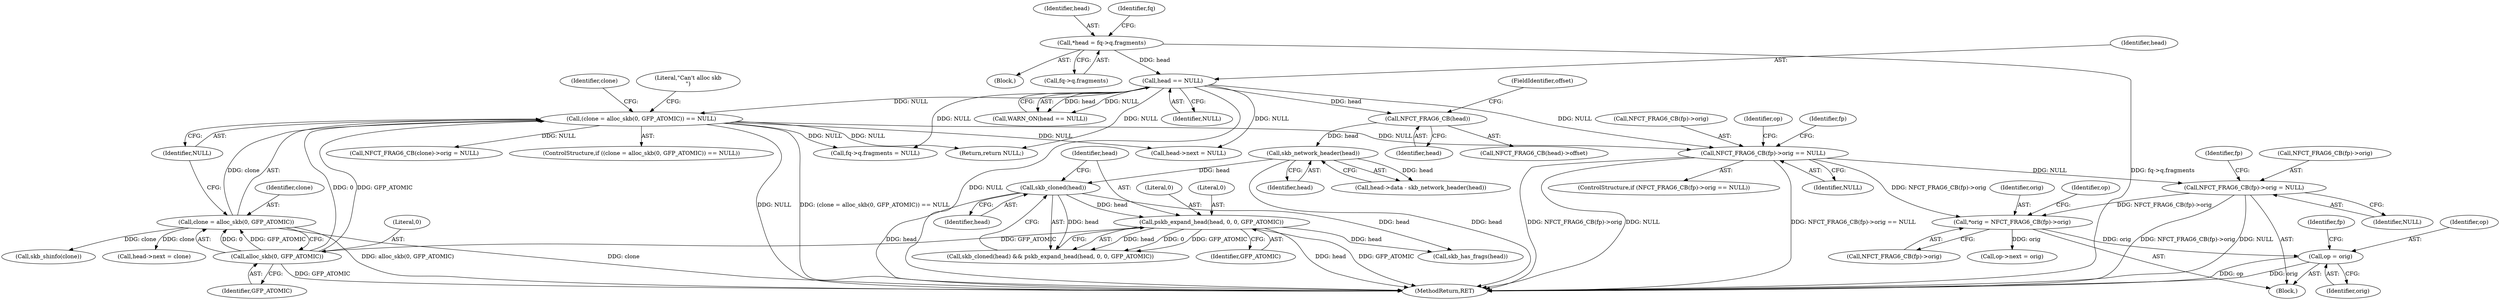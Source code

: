 digraph "0_linux_9e2dcf72023d1447f09c47d77c99b0c49659e5ce_0@pointer" {
"1000533" [label="(Call,op = orig)"];
"1000522" [label="(Call,*orig = NFCT_FRAG6_CB(fp)->orig)"];
"1000496" [label="(Call,NFCT_FRAG6_CB(fp)->orig == NULL)"];
"1000125" [label="(Call,head == NULL)"];
"1000114" [label="(Call,*head = fq->q.fragments)"];
"1000187" [label="(Call,(clone = alloc_skb(0, GFP_ATOMIC)) == NULL)"];
"1000188" [label="(Call,clone = alloc_skb(0, GFP_ATOMIC))"];
"1000190" [label="(Call,alloc_skb(0, GFP_ATOMIC))"];
"1000167" [label="(Call,pskb_expand_head(head, 0, 0, GFP_ATOMIC))"];
"1000165" [label="(Call,skb_cloned(head))"];
"1000142" [label="(Call,skb_network_header(head))"];
"1000131" [label="(Call,NFCT_FRAG6_CB(head))"];
"1000536" [label="(Call,NFCT_FRAG6_CB(fp)->orig = NULL)"];
"1000193" [label="(Identifier,NULL)"];
"1000138" [label="(Call,head->data - skb_network_header(head))"];
"1000110" [label="(Block,)"];
"1000126" [label="(Identifier,head)"];
"1000520" [label="(Block,)"];
"1000496" [label="(Call,NFCT_FRAG6_CB(fp)->orig == NULL)"];
"1000187" [label="(Call,(clone = alloc_skb(0, GFP_ATOMIC)) == NULL)"];
"1000124" [label="(Call,WARN_ON(head == NULL))"];
"1000541" [label="(Identifier,NULL)"];
"1000282" [label="(Call,NFCT_FRAG6_CB(clone)->orig = NULL)"];
"1000438" [label="(Call,head->next = NULL)"];
"1000495" [label="(ControlStructure,if (NFCT_FRAG6_CB(fp)->orig == NULL))"];
"1000508" [label="(Identifier,op)"];
"1000522" [label="(Call,*orig = NFCT_FRAG6_CB(fp)->orig)"];
"1000552" [label="(Return,return NULL;)"];
"1000535" [label="(Identifier,orig)"];
"1000114" [label="(Call,*head = fq->q.fragments)"];
"1000516" [label="(Identifier,fp)"];
"1000132" [label="(Identifier,head)"];
"1000177" [label="(Call,skb_has_frags(head))"];
"1000536" [label="(Call,NFCT_FRAG6_CB(fp)->orig = NULL)"];
"1000130" [label="(Call,NFCT_FRAG6_CB(head)->offset)"];
"1000115" [label="(Identifier,head)"];
"1000164" [label="(Call,skb_cloned(head) && pskb_expand_head(head, 0, 0, GFP_ATOMIC))"];
"1000168" [label="(Identifier,head)"];
"1000196" [label="(Literal,\"Can't alloc skb\n\")"];
"1000171" [label="(Identifier,GFP_ATOMIC)"];
"1000554" [label="(MethodReturn,RET)"];
"1000116" [label="(Call,fq->q.fragments)"];
"1000169" [label="(Literal,0)"];
"1000539" [label="(Identifier,fp)"];
"1000131" [label="(Call,NFCT_FRAG6_CB(head))"];
"1000503" [label="(Identifier,fp)"];
"1000528" [label="(Call,op->next = orig)"];
"1000482" [label="(Call,fq->q.fragments = NULL)"];
"1000205" [label="(Call,head->next = clone)"];
"1000524" [label="(Call,NFCT_FRAG6_CB(fp)->orig)"];
"1000200" [label="(Identifier,clone)"];
"1000212" [label="(Call,skb_shinfo(clone))"];
"1000533" [label="(Call,op = orig)"];
"1000188" [label="(Call,clone = alloc_skb(0, GFP_ATOMIC))"];
"1000133" [label="(FieldIdentifier,offset)"];
"1000501" [label="(Identifier,NULL)"];
"1000497" [label="(Call,NFCT_FRAG6_CB(fp)->orig)"];
"1000142" [label="(Call,skb_network_header(head))"];
"1000537" [label="(Call,NFCT_FRAG6_CB(fp)->orig)"];
"1000127" [label="(Identifier,NULL)"];
"1000123" [label="(Identifier,fq)"];
"1000166" [label="(Identifier,head)"];
"1000167" [label="(Call,pskb_expand_head(head, 0, 0, GFP_ATOMIC))"];
"1000534" [label="(Identifier,op)"];
"1000530" [label="(Identifier,op)"];
"1000523" [label="(Identifier,orig)"];
"1000165" [label="(Call,skb_cloned(head))"];
"1000189" [label="(Identifier,clone)"];
"1000125" [label="(Call,head == NULL)"];
"1000191" [label="(Literal,0)"];
"1000143" [label="(Identifier,head)"];
"1000186" [label="(ControlStructure,if ((clone = alloc_skb(0, GFP_ATOMIC)) == NULL))"];
"1000170" [label="(Literal,0)"];
"1000190" [label="(Call,alloc_skb(0, GFP_ATOMIC))"];
"1000192" [label="(Identifier,GFP_ATOMIC)"];
"1000533" -> "1000520"  [label="AST: "];
"1000533" -> "1000535"  [label="CFG: "];
"1000534" -> "1000533"  [label="AST: "];
"1000535" -> "1000533"  [label="AST: "];
"1000539" -> "1000533"  [label="CFG: "];
"1000533" -> "1000554"  [label="DDG: op"];
"1000533" -> "1000554"  [label="DDG: orig"];
"1000522" -> "1000533"  [label="DDG: orig"];
"1000522" -> "1000520"  [label="AST: "];
"1000522" -> "1000524"  [label="CFG: "];
"1000523" -> "1000522"  [label="AST: "];
"1000524" -> "1000522"  [label="AST: "];
"1000530" -> "1000522"  [label="CFG: "];
"1000496" -> "1000522"  [label="DDG: NFCT_FRAG6_CB(fp)->orig"];
"1000536" -> "1000522"  [label="DDG: NFCT_FRAG6_CB(fp)->orig"];
"1000522" -> "1000528"  [label="DDG: orig"];
"1000496" -> "1000495"  [label="AST: "];
"1000496" -> "1000501"  [label="CFG: "];
"1000497" -> "1000496"  [label="AST: "];
"1000501" -> "1000496"  [label="AST: "];
"1000503" -> "1000496"  [label="CFG: "];
"1000508" -> "1000496"  [label="CFG: "];
"1000496" -> "1000554"  [label="DDG: NFCT_FRAG6_CB(fp)->orig == NULL"];
"1000496" -> "1000554"  [label="DDG: NFCT_FRAG6_CB(fp)->orig"];
"1000496" -> "1000554"  [label="DDG: NULL"];
"1000125" -> "1000496"  [label="DDG: NULL"];
"1000187" -> "1000496"  [label="DDG: NULL"];
"1000496" -> "1000536"  [label="DDG: NULL"];
"1000125" -> "1000124"  [label="AST: "];
"1000125" -> "1000127"  [label="CFG: "];
"1000126" -> "1000125"  [label="AST: "];
"1000127" -> "1000125"  [label="AST: "];
"1000124" -> "1000125"  [label="CFG: "];
"1000125" -> "1000554"  [label="DDG: NULL"];
"1000125" -> "1000124"  [label="DDG: head"];
"1000125" -> "1000124"  [label="DDG: NULL"];
"1000114" -> "1000125"  [label="DDG: head"];
"1000125" -> "1000131"  [label="DDG: head"];
"1000125" -> "1000187"  [label="DDG: NULL"];
"1000125" -> "1000438"  [label="DDG: NULL"];
"1000125" -> "1000482"  [label="DDG: NULL"];
"1000125" -> "1000552"  [label="DDG: NULL"];
"1000114" -> "1000110"  [label="AST: "];
"1000114" -> "1000116"  [label="CFG: "];
"1000115" -> "1000114"  [label="AST: "];
"1000116" -> "1000114"  [label="AST: "];
"1000123" -> "1000114"  [label="CFG: "];
"1000114" -> "1000554"  [label="DDG: fq->q.fragments"];
"1000187" -> "1000186"  [label="AST: "];
"1000187" -> "1000193"  [label="CFG: "];
"1000188" -> "1000187"  [label="AST: "];
"1000193" -> "1000187"  [label="AST: "];
"1000196" -> "1000187"  [label="CFG: "];
"1000200" -> "1000187"  [label="CFG: "];
"1000187" -> "1000554"  [label="DDG: (clone = alloc_skb(0, GFP_ATOMIC)) == NULL"];
"1000187" -> "1000554"  [label="DDG: NULL"];
"1000188" -> "1000187"  [label="DDG: clone"];
"1000190" -> "1000187"  [label="DDG: 0"];
"1000190" -> "1000187"  [label="DDG: GFP_ATOMIC"];
"1000187" -> "1000282"  [label="DDG: NULL"];
"1000187" -> "1000438"  [label="DDG: NULL"];
"1000187" -> "1000482"  [label="DDG: NULL"];
"1000187" -> "1000552"  [label="DDG: NULL"];
"1000188" -> "1000190"  [label="CFG: "];
"1000189" -> "1000188"  [label="AST: "];
"1000190" -> "1000188"  [label="AST: "];
"1000193" -> "1000188"  [label="CFG: "];
"1000188" -> "1000554"  [label="DDG: alloc_skb(0, GFP_ATOMIC)"];
"1000188" -> "1000554"  [label="DDG: clone"];
"1000190" -> "1000188"  [label="DDG: 0"];
"1000190" -> "1000188"  [label="DDG: GFP_ATOMIC"];
"1000188" -> "1000205"  [label="DDG: clone"];
"1000188" -> "1000212"  [label="DDG: clone"];
"1000190" -> "1000192"  [label="CFG: "];
"1000191" -> "1000190"  [label="AST: "];
"1000192" -> "1000190"  [label="AST: "];
"1000190" -> "1000554"  [label="DDG: GFP_ATOMIC"];
"1000167" -> "1000190"  [label="DDG: GFP_ATOMIC"];
"1000167" -> "1000164"  [label="AST: "];
"1000167" -> "1000171"  [label="CFG: "];
"1000168" -> "1000167"  [label="AST: "];
"1000169" -> "1000167"  [label="AST: "];
"1000170" -> "1000167"  [label="AST: "];
"1000171" -> "1000167"  [label="AST: "];
"1000164" -> "1000167"  [label="CFG: "];
"1000167" -> "1000554"  [label="DDG: head"];
"1000167" -> "1000554"  [label="DDG: GFP_ATOMIC"];
"1000167" -> "1000164"  [label="DDG: head"];
"1000167" -> "1000164"  [label="DDG: 0"];
"1000167" -> "1000164"  [label="DDG: GFP_ATOMIC"];
"1000165" -> "1000167"  [label="DDG: head"];
"1000167" -> "1000177"  [label="DDG: head"];
"1000165" -> "1000164"  [label="AST: "];
"1000165" -> "1000166"  [label="CFG: "];
"1000166" -> "1000165"  [label="AST: "];
"1000168" -> "1000165"  [label="CFG: "];
"1000164" -> "1000165"  [label="CFG: "];
"1000165" -> "1000554"  [label="DDG: head"];
"1000165" -> "1000164"  [label="DDG: head"];
"1000142" -> "1000165"  [label="DDG: head"];
"1000165" -> "1000177"  [label="DDG: head"];
"1000142" -> "1000138"  [label="AST: "];
"1000142" -> "1000143"  [label="CFG: "];
"1000143" -> "1000142"  [label="AST: "];
"1000138" -> "1000142"  [label="CFG: "];
"1000142" -> "1000554"  [label="DDG: head"];
"1000142" -> "1000138"  [label="DDG: head"];
"1000131" -> "1000142"  [label="DDG: head"];
"1000131" -> "1000130"  [label="AST: "];
"1000131" -> "1000132"  [label="CFG: "];
"1000132" -> "1000131"  [label="AST: "];
"1000133" -> "1000131"  [label="CFG: "];
"1000536" -> "1000520"  [label="AST: "];
"1000536" -> "1000541"  [label="CFG: "];
"1000537" -> "1000536"  [label="AST: "];
"1000541" -> "1000536"  [label="AST: "];
"1000516" -> "1000536"  [label="CFG: "];
"1000536" -> "1000554"  [label="DDG: NFCT_FRAG6_CB(fp)->orig"];
"1000536" -> "1000554"  [label="DDG: NULL"];
}
